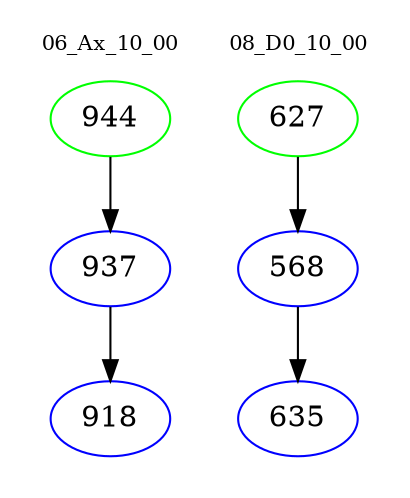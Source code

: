 digraph{
subgraph cluster_0 {
color = white
label = "06_Ax_10_00";
fontsize=10;
T0_944 [label="944", color="green"]
T0_944 -> T0_937 [color="black"]
T0_937 [label="937", color="blue"]
T0_937 -> T0_918 [color="black"]
T0_918 [label="918", color="blue"]
}
subgraph cluster_1 {
color = white
label = "08_D0_10_00";
fontsize=10;
T1_627 [label="627", color="green"]
T1_627 -> T1_568 [color="black"]
T1_568 [label="568", color="blue"]
T1_568 -> T1_635 [color="black"]
T1_635 [label="635", color="blue"]
}
}
